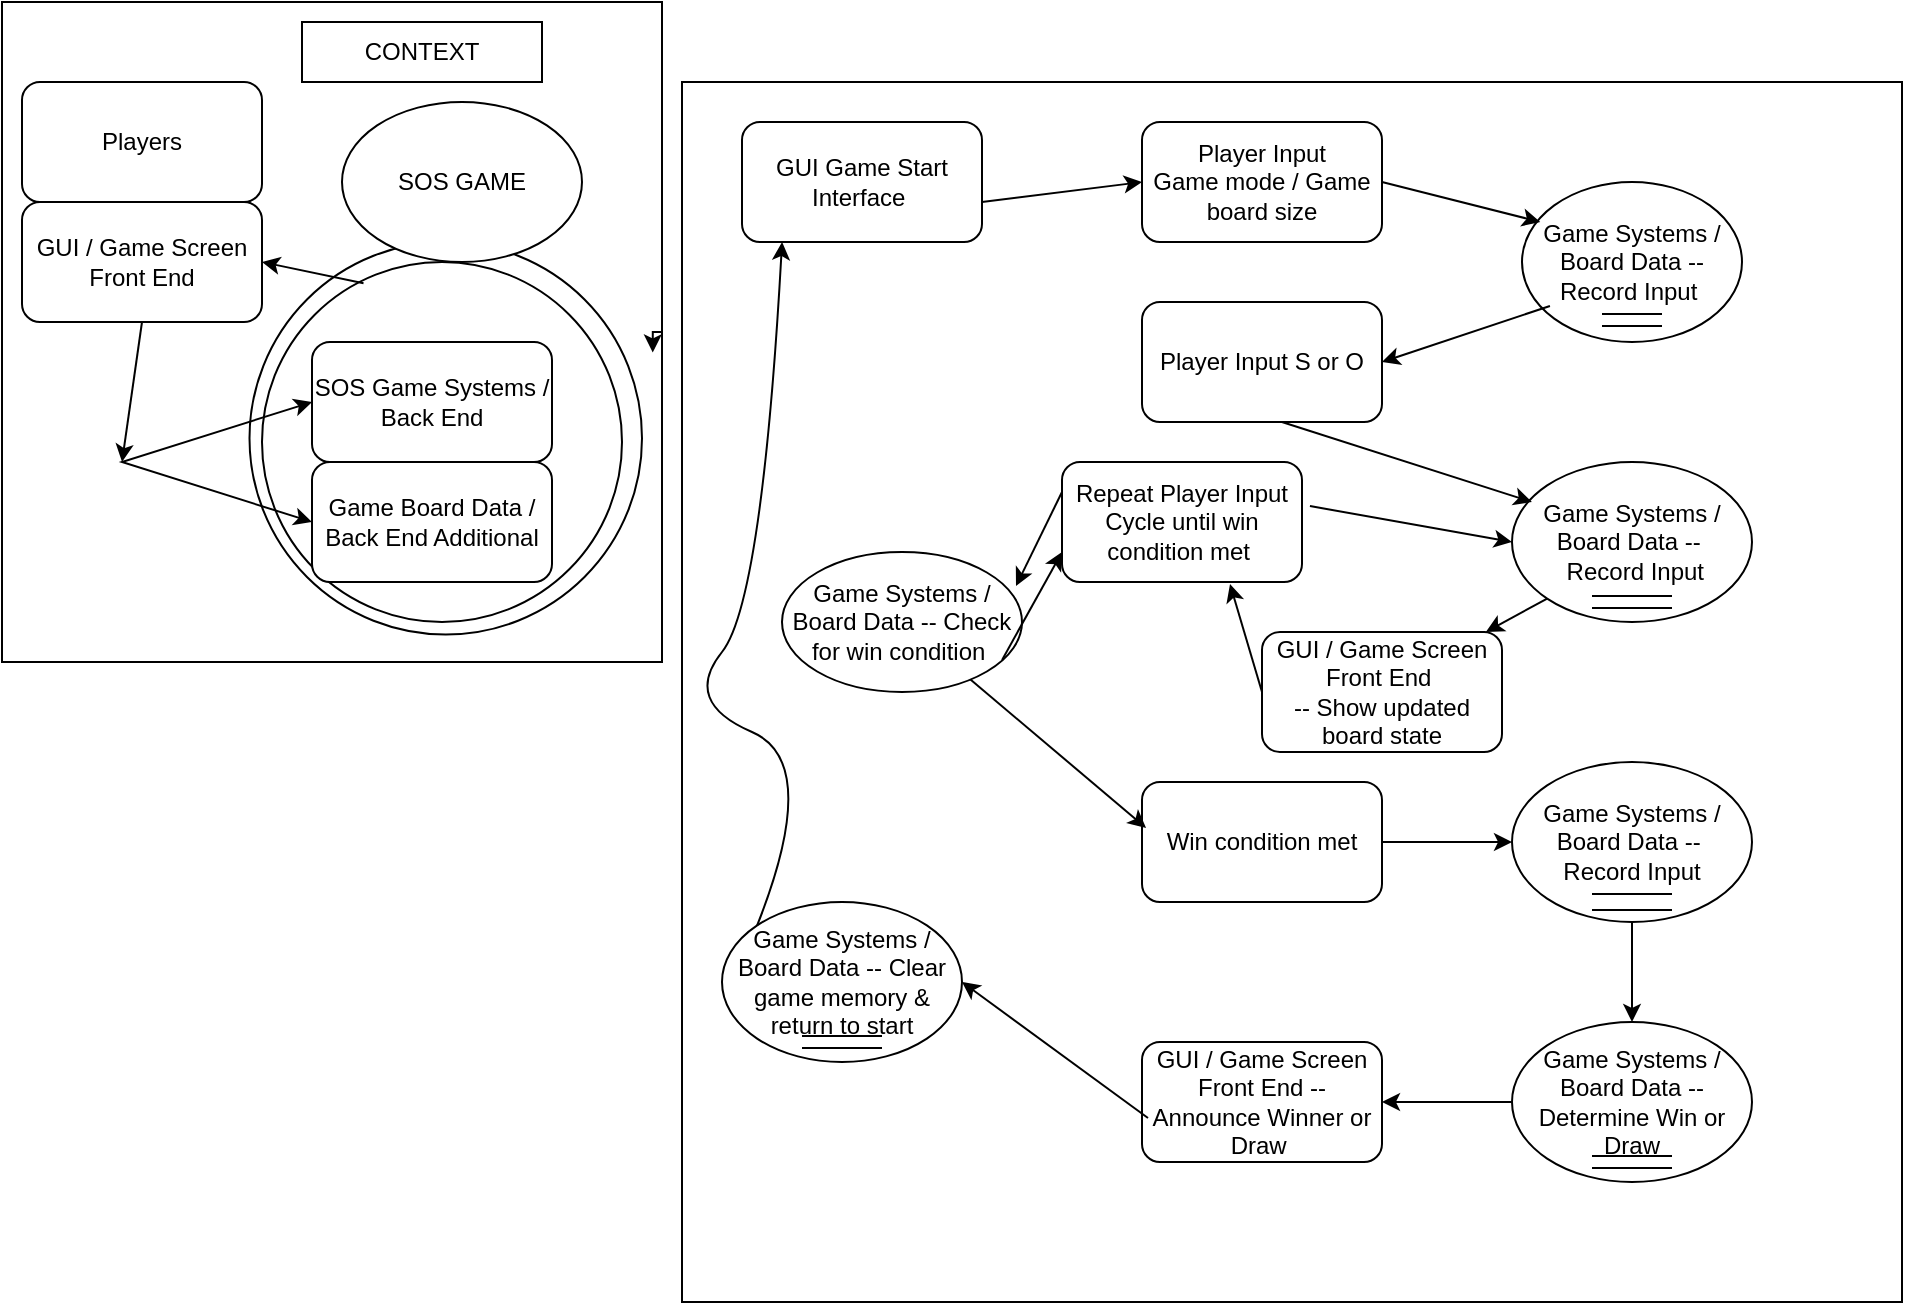 <mxfile version="24.7.16">
  <diagram name="Page-1" id="b520641d-4fe3-3701-9064-5fc419738815">
    <mxGraphModel dx="1434" dy="772" grid="1" gridSize="10" guides="1" tooltips="1" connect="1" arrows="1" fold="1" page="1" pageScale="1" pageWidth="1100" pageHeight="850" background="none" math="0" shadow="0">
      <root>
        <mxCell id="0" />
        <mxCell id="1" parent="0" />
        <mxCell id="dPLGzWcnf-cAGPm4xfwv-1" value="" style="whiteSpace=wrap;html=1;aspect=fixed;" vertex="1" parent="1">
          <mxGeometry x="100" y="70" width="330" height="330" as="geometry" />
        </mxCell>
        <mxCell id="dPLGzWcnf-cAGPm4xfwv-44" value="" style="ellipse;whiteSpace=wrap;html=1;aspect=fixed;" vertex="1" parent="1">
          <mxGeometry x="223.75" y="190" width="196.25" height="196.25" as="geometry" />
        </mxCell>
        <mxCell id="dPLGzWcnf-cAGPm4xfwv-25" value="" style="ellipse;whiteSpace=wrap;html=1;aspect=fixed;" vertex="1" parent="1">
          <mxGeometry x="230" y="200" width="180" height="180" as="geometry" />
        </mxCell>
        <mxCell id="dPLGzWcnf-cAGPm4xfwv-3" style="edgeStyle=orthogonalEdgeStyle;rounded=0;orthogonalLoop=1;jettySize=auto;html=1;exitX=1;exitY=0.5;exitDx=0;exitDy=0;entryX=0.986;entryY=0.531;entryDx=0;entryDy=0;entryPerimeter=0;" edge="1" parent="1" source="dPLGzWcnf-cAGPm4xfwv-1" target="dPLGzWcnf-cAGPm4xfwv-1">
          <mxGeometry relative="1" as="geometry" />
        </mxCell>
        <mxCell id="dPLGzWcnf-cAGPm4xfwv-5" value="Players" style="rounded=1;whiteSpace=wrap;html=1;" vertex="1" parent="1">
          <mxGeometry x="110" y="110" width="120" height="60" as="geometry" />
        </mxCell>
        <mxCell id="dPLGzWcnf-cAGPm4xfwv-6" value="CONTEXT" style="rounded=0;whiteSpace=wrap;html=1;" vertex="1" parent="1">
          <mxGeometry x="250" y="80" width="120" height="30" as="geometry" />
        </mxCell>
        <mxCell id="dPLGzWcnf-cAGPm4xfwv-8" value="Game Board Data / Back End Additional" style="rounded=1;whiteSpace=wrap;html=1;" vertex="1" parent="1">
          <mxGeometry x="255" y="300" width="120" height="60" as="geometry" />
        </mxCell>
        <mxCell id="dPLGzWcnf-cAGPm4xfwv-7" value="SOS Game Systems / Back End" style="rounded=1;whiteSpace=wrap;html=1;" vertex="1" parent="1">
          <mxGeometry x="255" y="240" width="120" height="60" as="geometry" />
        </mxCell>
        <mxCell id="dPLGzWcnf-cAGPm4xfwv-9" value="GUI / Game Screen Front End" style="rounded=1;whiteSpace=wrap;html=1;" vertex="1" parent="1">
          <mxGeometry x="110" y="170" width="120" height="60" as="geometry" />
        </mxCell>
        <mxCell id="dPLGzWcnf-cAGPm4xfwv-10" value="SOS GAME" style="ellipse;whiteSpace=wrap;html=1;" vertex="1" parent="1">
          <mxGeometry x="270" y="120" width="120" height="80" as="geometry" />
        </mxCell>
        <mxCell id="dPLGzWcnf-cAGPm4xfwv-11" value="" style="endArrow=classic;startArrow=classic;html=1;rounded=0;entryX=0;entryY=0.5;entryDx=0;entryDy=0;exitX=0;exitY=0.5;exitDx=0;exitDy=0;" edge="1" parent="1" source="dPLGzWcnf-cAGPm4xfwv-8" target="dPLGzWcnf-cAGPm4xfwv-7">
          <mxGeometry width="50" height="50" relative="1" as="geometry">
            <mxPoint x="230" y="260" as="sourcePoint" />
            <mxPoint x="280" y="210" as="targetPoint" />
            <Array as="points">
              <mxPoint x="160" y="300" />
            </Array>
          </mxGeometry>
        </mxCell>
        <mxCell id="dPLGzWcnf-cAGPm4xfwv-18" value="" style="whiteSpace=wrap;html=1;aspect=fixed;" vertex="1" parent="1">
          <mxGeometry x="440" y="110" width="610" height="610" as="geometry" />
        </mxCell>
        <mxCell id="dPLGzWcnf-cAGPm4xfwv-19" value="GUI Game Start Interface&amp;nbsp;" style="rounded=1;whiteSpace=wrap;html=1;" vertex="1" parent="1">
          <mxGeometry x="470" y="130" width="120" height="60" as="geometry" />
        </mxCell>
        <mxCell id="dPLGzWcnf-cAGPm4xfwv-20" value="" style="endArrow=classic;html=1;rounded=0;entryX=0.377;entryY=0.082;entryDx=0;entryDy=0;entryPerimeter=0;" edge="1" parent="1" target="dPLGzWcnf-cAGPm4xfwv-18">
          <mxGeometry width="50" height="50" relative="1" as="geometry">
            <mxPoint x="590" y="170" as="sourcePoint" />
            <mxPoint x="640" y="120" as="targetPoint" />
          </mxGeometry>
        </mxCell>
        <mxCell id="dPLGzWcnf-cAGPm4xfwv-21" value="Player Input&lt;div&gt;Game mode / Game board size&lt;/div&gt;" style="rounded=1;whiteSpace=wrap;html=1;" vertex="1" parent="1">
          <mxGeometry x="670" y="130" width="120" height="60" as="geometry" />
        </mxCell>
        <mxCell id="dPLGzWcnf-cAGPm4xfwv-22" value="Game Systems / Board Data --Record Input&amp;nbsp;" style="ellipse;whiteSpace=wrap;html=1;" vertex="1" parent="1">
          <mxGeometry x="860" y="160" width="110" height="80" as="geometry" />
        </mxCell>
        <mxCell id="dPLGzWcnf-cAGPm4xfwv-23" value="" style="endArrow=classic;html=1;rounded=0;exitX=1;exitY=0.5;exitDx=0;exitDy=0;entryX=0.083;entryY=0.25;entryDx=0;entryDy=0;entryPerimeter=0;" edge="1" parent="1" source="dPLGzWcnf-cAGPm4xfwv-21" target="dPLGzWcnf-cAGPm4xfwv-22">
          <mxGeometry width="50" height="50" relative="1" as="geometry">
            <mxPoint x="520" y="420" as="sourcePoint" />
            <mxPoint x="570" y="370" as="targetPoint" />
          </mxGeometry>
        </mxCell>
        <mxCell id="dPLGzWcnf-cAGPm4xfwv-26" value="" style="endArrow=classic;html=1;rounded=0;exitX=0.5;exitY=1;exitDx=0;exitDy=0;" edge="1" parent="1" source="dPLGzWcnf-cAGPm4xfwv-9">
          <mxGeometry width="50" height="50" relative="1" as="geometry">
            <mxPoint x="120" y="320" as="sourcePoint" />
            <mxPoint x="160" y="300" as="targetPoint" />
          </mxGeometry>
        </mxCell>
        <mxCell id="dPLGzWcnf-cAGPm4xfwv-28" value="" style="endArrow=classic;html=1;rounded=0;entryX=1;entryY=0.5;entryDx=0;entryDy=0;exitX=0.282;exitY=0.059;exitDx=0;exitDy=0;exitPerimeter=0;" edge="1" parent="1" source="dPLGzWcnf-cAGPm4xfwv-25" target="dPLGzWcnf-cAGPm4xfwv-9">
          <mxGeometry width="50" height="50" relative="1" as="geometry">
            <mxPoint x="250" y="220" as="sourcePoint" />
            <mxPoint x="300" y="170" as="targetPoint" />
          </mxGeometry>
        </mxCell>
        <mxCell id="dPLGzWcnf-cAGPm4xfwv-29" value="" style="endArrow=classic;html=1;rounded=0;exitX=0.127;exitY=0.775;exitDx=0;exitDy=0;exitPerimeter=0;entryX=1;entryY=0.5;entryDx=0;entryDy=0;" edge="1" parent="1" source="dPLGzWcnf-cAGPm4xfwv-22" target="dPLGzWcnf-cAGPm4xfwv-30">
          <mxGeometry width="50" height="50" relative="1" as="geometry">
            <mxPoint x="520" y="420" as="sourcePoint" />
            <mxPoint x="570" y="370" as="targetPoint" />
          </mxGeometry>
        </mxCell>
        <mxCell id="dPLGzWcnf-cAGPm4xfwv-30" value="Player Input S or O" style="rounded=1;whiteSpace=wrap;html=1;" vertex="1" parent="1">
          <mxGeometry x="670" y="220" width="120" height="60" as="geometry" />
        </mxCell>
        <mxCell id="dPLGzWcnf-cAGPm4xfwv-32" value="Game Systems / Board Data --&amp;nbsp; &amp;nbsp;Record Input" style="ellipse;whiteSpace=wrap;html=1;" vertex="1" parent="1">
          <mxGeometry x="855" y="300" width="120" height="80" as="geometry" />
        </mxCell>
        <mxCell id="dPLGzWcnf-cAGPm4xfwv-33" value="" style="endArrow=classic;html=1;rounded=0;exitX=0.583;exitY=1;exitDx=0;exitDy=0;exitPerimeter=0;entryX=0.083;entryY=0.25;entryDx=0;entryDy=0;entryPerimeter=0;" edge="1" parent="1" source="dPLGzWcnf-cAGPm4xfwv-30" target="dPLGzWcnf-cAGPm4xfwv-32">
          <mxGeometry width="50" height="50" relative="1" as="geometry">
            <mxPoint x="520" y="420" as="sourcePoint" />
            <mxPoint x="570" y="370" as="targetPoint" />
          </mxGeometry>
        </mxCell>
        <mxCell id="dPLGzWcnf-cAGPm4xfwv-34" value="Repeat Player Input Cycle until win condition met&amp;nbsp;" style="rounded=1;whiteSpace=wrap;html=1;" vertex="1" parent="1">
          <mxGeometry x="630" y="300" width="120" height="60" as="geometry" />
        </mxCell>
        <mxCell id="dPLGzWcnf-cAGPm4xfwv-36" value="" style="endArrow=classic;html=1;rounded=0;exitX=0;exitY=0.25;exitDx=0;exitDy=0;entryX=0.975;entryY=0.243;entryDx=0;entryDy=0;entryPerimeter=0;" edge="1" parent="1" source="dPLGzWcnf-cAGPm4xfwv-34" target="dPLGzWcnf-cAGPm4xfwv-38">
          <mxGeometry width="50" height="50" relative="1" as="geometry">
            <mxPoint x="520" y="420" as="sourcePoint" />
            <mxPoint x="570" y="370" as="targetPoint" />
          </mxGeometry>
        </mxCell>
        <mxCell id="dPLGzWcnf-cAGPm4xfwv-38" value="Game Systems / Board Data -- Check for win condition&amp;nbsp;" style="ellipse;whiteSpace=wrap;html=1;" vertex="1" parent="1">
          <mxGeometry x="490" y="345" width="120" height="70" as="geometry" />
        </mxCell>
        <mxCell id="dPLGzWcnf-cAGPm4xfwv-39" value="" style="endArrow=classic;html=1;rounded=0;exitX=0.917;exitY=0.771;exitDx=0;exitDy=0;exitPerimeter=0;entryX=0;entryY=0.75;entryDx=0;entryDy=0;" edge="1" parent="1" source="dPLGzWcnf-cAGPm4xfwv-38" target="dPLGzWcnf-cAGPm4xfwv-34">
          <mxGeometry width="50" height="50" relative="1" as="geometry">
            <mxPoint x="520" y="420" as="sourcePoint" />
            <mxPoint x="570" y="370" as="targetPoint" />
          </mxGeometry>
        </mxCell>
        <mxCell id="dPLGzWcnf-cAGPm4xfwv-42" value="" style="shape=link;html=1;rounded=0;width=6;" edge="1" parent="1">
          <mxGeometry width="100" relative="1" as="geometry">
            <mxPoint x="900" y="229" as="sourcePoint" />
            <mxPoint x="930" y="229" as="targetPoint" />
          </mxGeometry>
        </mxCell>
        <mxCell id="dPLGzWcnf-cAGPm4xfwv-43" value="" style="shape=link;html=1;rounded=0;width=6;" edge="1" parent="1">
          <mxGeometry width="100" relative="1" as="geometry">
            <mxPoint x="895" y="370" as="sourcePoint" />
            <mxPoint x="935" y="370" as="targetPoint" />
          </mxGeometry>
        </mxCell>
        <mxCell id="dPLGzWcnf-cAGPm4xfwv-45" value="Win condition met" style="rounded=1;whiteSpace=wrap;html=1;" vertex="1" parent="1">
          <mxGeometry x="670" y="460" width="120" height="60" as="geometry" />
        </mxCell>
        <mxCell id="dPLGzWcnf-cAGPm4xfwv-46" value="" style="endArrow=classic;html=1;rounded=0;entryX=0.017;entryY=0.383;entryDx=0;entryDy=0;entryPerimeter=0;" edge="1" parent="1" source="dPLGzWcnf-cAGPm4xfwv-38" target="dPLGzWcnf-cAGPm4xfwv-45">
          <mxGeometry width="50" height="50" relative="1" as="geometry">
            <mxPoint x="520" y="420" as="sourcePoint" />
            <mxPoint x="570" y="370" as="targetPoint" />
          </mxGeometry>
        </mxCell>
        <mxCell id="dPLGzWcnf-cAGPm4xfwv-47" value="Game Systems / Board Data --&amp;nbsp; &amp;nbsp;Record Input&amp;nbsp;" style="ellipse;whiteSpace=wrap;html=1;" vertex="1" parent="1">
          <mxGeometry x="855" y="450" width="120" height="80" as="geometry" />
        </mxCell>
        <mxCell id="dPLGzWcnf-cAGPm4xfwv-48" value="" style="endArrow=classic;html=1;rounded=0;exitX=1;exitY=0.5;exitDx=0;exitDy=0;entryX=0;entryY=0.5;entryDx=0;entryDy=0;" edge="1" parent="1" source="dPLGzWcnf-cAGPm4xfwv-45" target="dPLGzWcnf-cAGPm4xfwv-47">
          <mxGeometry width="50" height="50" relative="1" as="geometry">
            <mxPoint x="830" y="590" as="sourcePoint" />
            <mxPoint x="880" y="540" as="targetPoint" />
          </mxGeometry>
        </mxCell>
        <mxCell id="dPLGzWcnf-cAGPm4xfwv-49" value="" style="shape=link;html=1;rounded=0;width=8;" edge="1" parent="1">
          <mxGeometry width="100" relative="1" as="geometry">
            <mxPoint x="895" y="520" as="sourcePoint" />
            <mxPoint x="935" y="520" as="targetPoint" />
          </mxGeometry>
        </mxCell>
        <mxCell id="dPLGzWcnf-cAGPm4xfwv-50" value="GUI / Game Screen Front End&amp;nbsp;&lt;div&gt;-- Show updated board state&lt;/div&gt;" style="rounded=1;whiteSpace=wrap;html=1;" vertex="1" parent="1">
          <mxGeometry x="730" y="385" width="120" height="60" as="geometry" />
        </mxCell>
        <mxCell id="dPLGzWcnf-cAGPm4xfwv-51" value="" style="endArrow=classic;html=1;rounded=0;exitX=0;exitY=1;exitDx=0;exitDy=0;entryX=0.933;entryY=0;entryDx=0;entryDy=0;entryPerimeter=0;" edge="1" parent="1" source="dPLGzWcnf-cAGPm4xfwv-32" target="dPLGzWcnf-cAGPm4xfwv-50">
          <mxGeometry width="50" height="50" relative="1" as="geometry">
            <mxPoint x="520" y="420" as="sourcePoint" />
            <mxPoint x="570" y="370" as="targetPoint" />
          </mxGeometry>
        </mxCell>
        <mxCell id="dPLGzWcnf-cAGPm4xfwv-52" value="" style="endArrow=classic;html=1;rounded=0;exitX=0;exitY=0.5;exitDx=0;exitDy=0;entryX=0.7;entryY=1.017;entryDx=0;entryDy=0;entryPerimeter=0;" edge="1" parent="1" source="dPLGzWcnf-cAGPm4xfwv-50" target="dPLGzWcnf-cAGPm4xfwv-34">
          <mxGeometry width="50" height="50" relative="1" as="geometry">
            <mxPoint x="520" y="420" as="sourcePoint" />
            <mxPoint x="570" y="370" as="targetPoint" />
          </mxGeometry>
        </mxCell>
        <mxCell id="dPLGzWcnf-cAGPm4xfwv-53" value="" style="endArrow=classic;html=1;rounded=0;exitX=1.033;exitY=0.367;exitDx=0;exitDy=0;exitPerimeter=0;entryX=0;entryY=0.5;entryDx=0;entryDy=0;" edge="1" parent="1" source="dPLGzWcnf-cAGPm4xfwv-34" target="dPLGzWcnf-cAGPm4xfwv-32">
          <mxGeometry width="50" height="50" relative="1" as="geometry">
            <mxPoint x="520" y="420" as="sourcePoint" />
            <mxPoint x="570" y="370" as="targetPoint" />
          </mxGeometry>
        </mxCell>
        <mxCell id="dPLGzWcnf-cAGPm4xfwv-54" value="Game Systems / Board Data -- Determine Win or Draw" style="ellipse;whiteSpace=wrap;html=1;" vertex="1" parent="1">
          <mxGeometry x="855" y="580" width="120" height="80" as="geometry" />
        </mxCell>
        <mxCell id="dPLGzWcnf-cAGPm4xfwv-55" value="" style="endArrow=classic;html=1;rounded=0;exitX=0.5;exitY=1;exitDx=0;exitDy=0;" edge="1" parent="1" source="dPLGzWcnf-cAGPm4xfwv-47" target="dPLGzWcnf-cAGPm4xfwv-54">
          <mxGeometry width="50" height="50" relative="1" as="geometry">
            <mxPoint x="520" y="420" as="sourcePoint" />
            <mxPoint x="570" y="370" as="targetPoint" />
          </mxGeometry>
        </mxCell>
        <mxCell id="dPLGzWcnf-cAGPm4xfwv-56" value="GUI / Game Screen Front End -- Announce Winner or Draw&amp;nbsp;" style="rounded=1;whiteSpace=wrap;html=1;" vertex="1" parent="1">
          <mxGeometry x="670" y="590" width="120" height="60" as="geometry" />
        </mxCell>
        <mxCell id="dPLGzWcnf-cAGPm4xfwv-57" value="" style="endArrow=classic;html=1;rounded=0;entryX=1;entryY=0.5;entryDx=0;entryDy=0;exitX=0;exitY=0.5;exitDx=0;exitDy=0;" edge="1" parent="1" source="dPLGzWcnf-cAGPm4xfwv-54" target="dPLGzWcnf-cAGPm4xfwv-56">
          <mxGeometry width="50" height="50" relative="1" as="geometry">
            <mxPoint x="850" y="620" as="sourcePoint" />
            <mxPoint x="900" y="570" as="targetPoint" />
          </mxGeometry>
        </mxCell>
        <mxCell id="dPLGzWcnf-cAGPm4xfwv-58" value="Game Systems / Board Data -- Clear game memory &amp;amp; return to start" style="ellipse;whiteSpace=wrap;html=1;" vertex="1" parent="1">
          <mxGeometry x="460" y="520" width="120" height="80" as="geometry" />
        </mxCell>
        <mxCell id="dPLGzWcnf-cAGPm4xfwv-59" value="" style="endArrow=classic;html=1;rounded=0;exitX=0.025;exitY=0.633;exitDx=0;exitDy=0;exitPerimeter=0;entryX=1;entryY=0.5;entryDx=0;entryDy=0;" edge="1" parent="1" source="dPLGzWcnf-cAGPm4xfwv-56" target="dPLGzWcnf-cAGPm4xfwv-58">
          <mxGeometry width="50" height="50" relative="1" as="geometry">
            <mxPoint x="520" y="420" as="sourcePoint" />
            <mxPoint x="570" y="370" as="targetPoint" />
          </mxGeometry>
        </mxCell>
        <mxCell id="dPLGzWcnf-cAGPm4xfwv-60" value="" style="curved=1;endArrow=classic;html=1;rounded=0;exitX=0;exitY=0;exitDx=0;exitDy=0;entryX=0.167;entryY=1;entryDx=0;entryDy=0;entryPerimeter=0;" edge="1" parent="1" source="dPLGzWcnf-cAGPm4xfwv-58" target="dPLGzWcnf-cAGPm4xfwv-19">
          <mxGeometry width="50" height="50" relative="1" as="geometry">
            <mxPoint x="520" y="420" as="sourcePoint" />
            <mxPoint x="570" y="370" as="targetPoint" />
            <Array as="points">
              <mxPoint x="510" y="450" />
              <mxPoint x="440" y="420" />
              <mxPoint x="480" y="370" />
            </Array>
          </mxGeometry>
        </mxCell>
        <mxCell id="dPLGzWcnf-cAGPm4xfwv-62" value="" style="shape=link;html=1;rounded=0;width=6;" edge="1" parent="1">
          <mxGeometry width="100" relative="1" as="geometry">
            <mxPoint x="500" y="590" as="sourcePoint" />
            <mxPoint x="540" y="590" as="targetPoint" />
          </mxGeometry>
        </mxCell>
        <mxCell id="dPLGzWcnf-cAGPm4xfwv-63" value="" style="shape=link;html=1;rounded=0;width=6;" edge="1" parent="1">
          <mxGeometry width="100" relative="1" as="geometry">
            <mxPoint x="895" y="650" as="sourcePoint" />
            <mxPoint x="935" y="650" as="targetPoint" />
          </mxGeometry>
        </mxCell>
      </root>
    </mxGraphModel>
  </diagram>
</mxfile>
